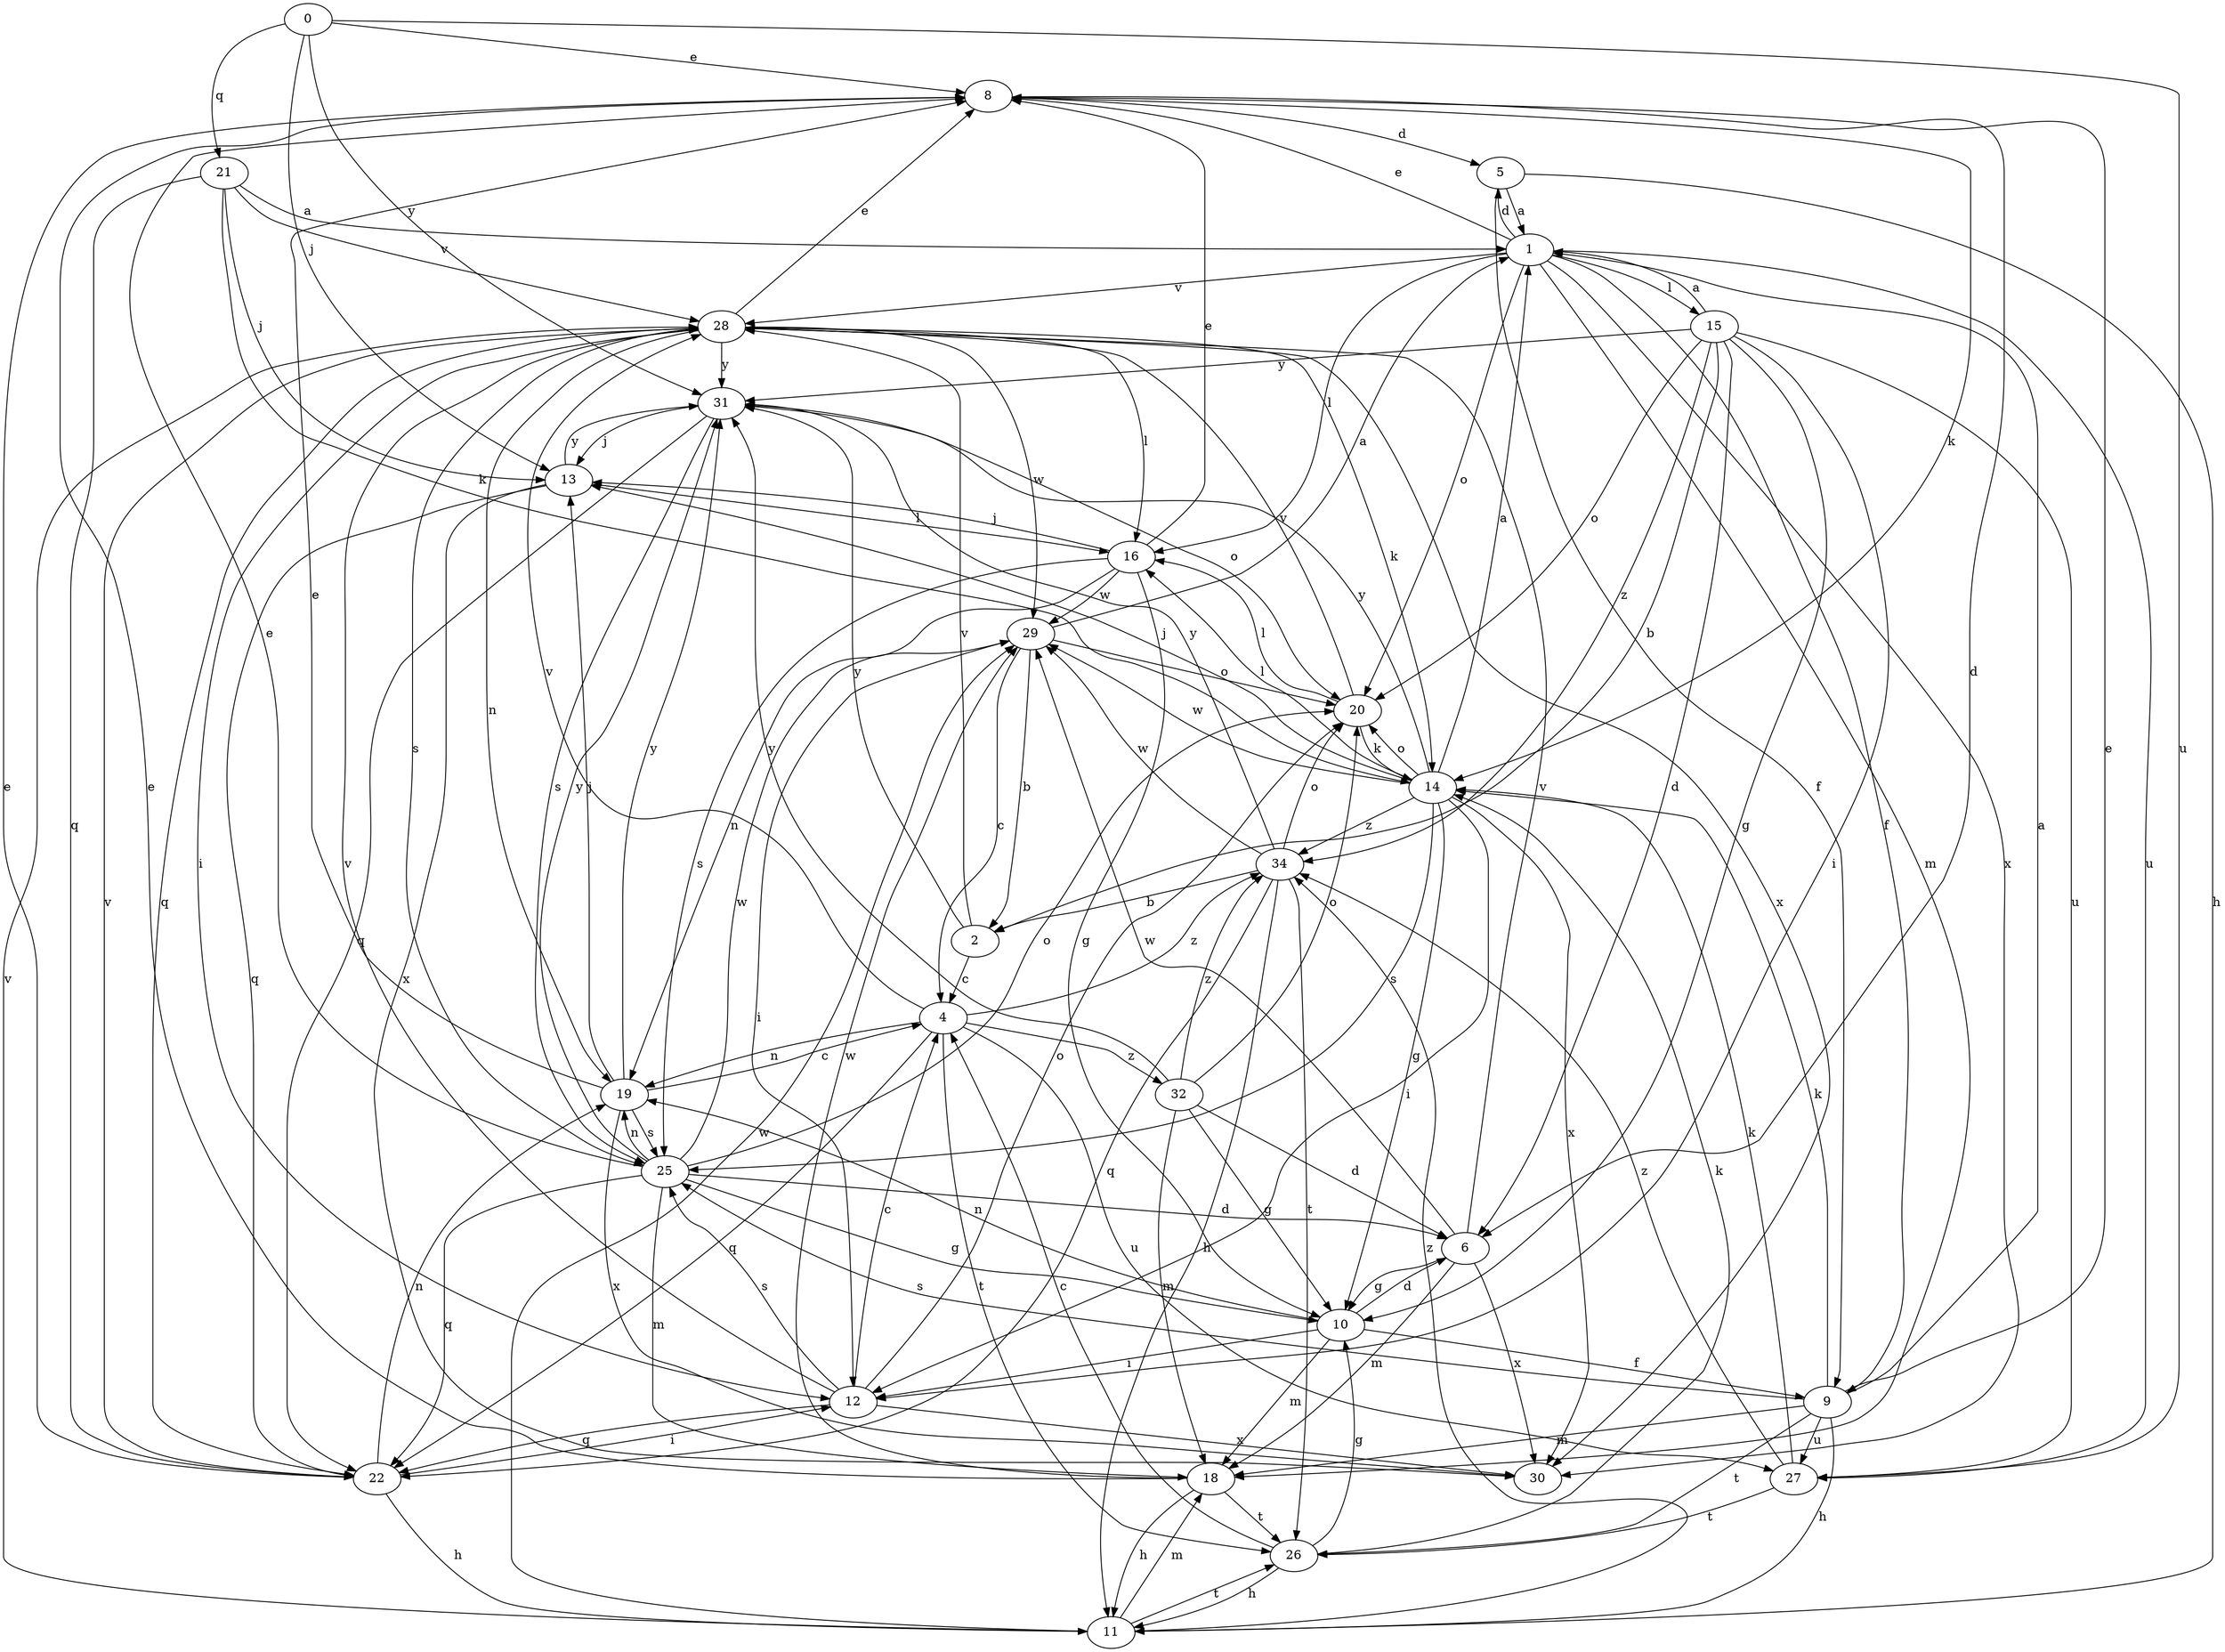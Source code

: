 strict digraph  {
0;
1;
2;
4;
5;
6;
8;
9;
10;
11;
12;
13;
14;
15;
16;
18;
19;
20;
21;
22;
25;
26;
27;
28;
29;
30;
31;
32;
34;
0 -> 8  [label=e];
0 -> 13  [label=j];
0 -> 21  [label=q];
0 -> 27  [label=u];
0 -> 31  [label=y];
1 -> 5  [label=d];
1 -> 8  [label=e];
1 -> 9  [label=f];
1 -> 15  [label=l];
1 -> 16  [label=l];
1 -> 18  [label=m];
1 -> 20  [label=o];
1 -> 27  [label=u];
1 -> 28  [label=v];
1 -> 30  [label=x];
2 -> 4  [label=c];
2 -> 28  [label=v];
2 -> 31  [label=y];
4 -> 19  [label=n];
4 -> 22  [label=q];
4 -> 26  [label=t];
4 -> 27  [label=u];
4 -> 28  [label=v];
4 -> 32  [label=z];
4 -> 34  [label=z];
5 -> 1  [label=a];
5 -> 9  [label=f];
5 -> 11  [label=h];
6 -> 10  [label=g];
6 -> 18  [label=m];
6 -> 28  [label=v];
6 -> 29  [label=w];
6 -> 30  [label=x];
8 -> 5  [label=d];
8 -> 6  [label=d];
8 -> 14  [label=k];
9 -> 1  [label=a];
9 -> 8  [label=e];
9 -> 11  [label=h];
9 -> 14  [label=k];
9 -> 18  [label=m];
9 -> 25  [label=s];
9 -> 26  [label=t];
9 -> 27  [label=u];
10 -> 6  [label=d];
10 -> 9  [label=f];
10 -> 12  [label=i];
10 -> 18  [label=m];
10 -> 19  [label=n];
11 -> 18  [label=m];
11 -> 26  [label=t];
11 -> 28  [label=v];
11 -> 29  [label=w];
11 -> 34  [label=z];
12 -> 4  [label=c];
12 -> 20  [label=o];
12 -> 22  [label=q];
12 -> 25  [label=s];
12 -> 28  [label=v];
12 -> 30  [label=x];
13 -> 16  [label=l];
13 -> 22  [label=q];
13 -> 30  [label=x];
13 -> 31  [label=y];
14 -> 1  [label=a];
14 -> 10  [label=g];
14 -> 12  [label=i];
14 -> 13  [label=j];
14 -> 16  [label=l];
14 -> 20  [label=o];
14 -> 25  [label=s];
14 -> 29  [label=w];
14 -> 30  [label=x];
14 -> 31  [label=y];
14 -> 34  [label=z];
15 -> 1  [label=a];
15 -> 2  [label=b];
15 -> 6  [label=d];
15 -> 10  [label=g];
15 -> 12  [label=i];
15 -> 20  [label=o];
15 -> 27  [label=u];
15 -> 31  [label=y];
15 -> 34  [label=z];
16 -> 8  [label=e];
16 -> 10  [label=g];
16 -> 13  [label=j];
16 -> 19  [label=n];
16 -> 25  [label=s];
16 -> 29  [label=w];
18 -> 8  [label=e];
18 -> 11  [label=h];
18 -> 26  [label=t];
18 -> 29  [label=w];
19 -> 4  [label=c];
19 -> 8  [label=e];
19 -> 13  [label=j];
19 -> 25  [label=s];
19 -> 30  [label=x];
19 -> 31  [label=y];
20 -> 14  [label=k];
20 -> 16  [label=l];
20 -> 28  [label=v];
21 -> 1  [label=a];
21 -> 13  [label=j];
21 -> 14  [label=k];
21 -> 22  [label=q];
21 -> 28  [label=v];
22 -> 8  [label=e];
22 -> 11  [label=h];
22 -> 12  [label=i];
22 -> 19  [label=n];
22 -> 28  [label=v];
25 -> 6  [label=d];
25 -> 8  [label=e];
25 -> 10  [label=g];
25 -> 18  [label=m];
25 -> 19  [label=n];
25 -> 20  [label=o];
25 -> 22  [label=q];
25 -> 29  [label=w];
25 -> 31  [label=y];
26 -> 4  [label=c];
26 -> 10  [label=g];
26 -> 11  [label=h];
26 -> 14  [label=k];
27 -> 14  [label=k];
27 -> 26  [label=t];
27 -> 34  [label=z];
28 -> 8  [label=e];
28 -> 12  [label=i];
28 -> 14  [label=k];
28 -> 16  [label=l];
28 -> 19  [label=n];
28 -> 22  [label=q];
28 -> 25  [label=s];
28 -> 29  [label=w];
28 -> 30  [label=x];
28 -> 31  [label=y];
29 -> 1  [label=a];
29 -> 2  [label=b];
29 -> 4  [label=c];
29 -> 12  [label=i];
29 -> 20  [label=o];
31 -> 13  [label=j];
31 -> 20  [label=o];
31 -> 22  [label=q];
31 -> 25  [label=s];
32 -> 6  [label=d];
32 -> 10  [label=g];
32 -> 18  [label=m];
32 -> 20  [label=o];
32 -> 31  [label=y];
32 -> 34  [label=z];
34 -> 2  [label=b];
34 -> 11  [label=h];
34 -> 20  [label=o];
34 -> 22  [label=q];
34 -> 26  [label=t];
34 -> 29  [label=w];
34 -> 31  [label=y];
}
